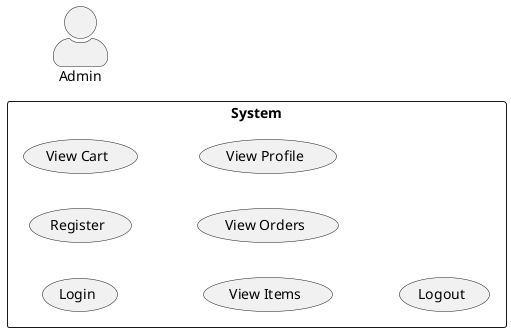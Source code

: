 @startuml admin
skinparam actorStyle awesome
left to right direction
actor Admin
rectangle "System" as system {
  (Login)
  (Register)
  (View Cart)
  (View Items)
  (View Orders)
  (View Profile)
  (Logout)
}